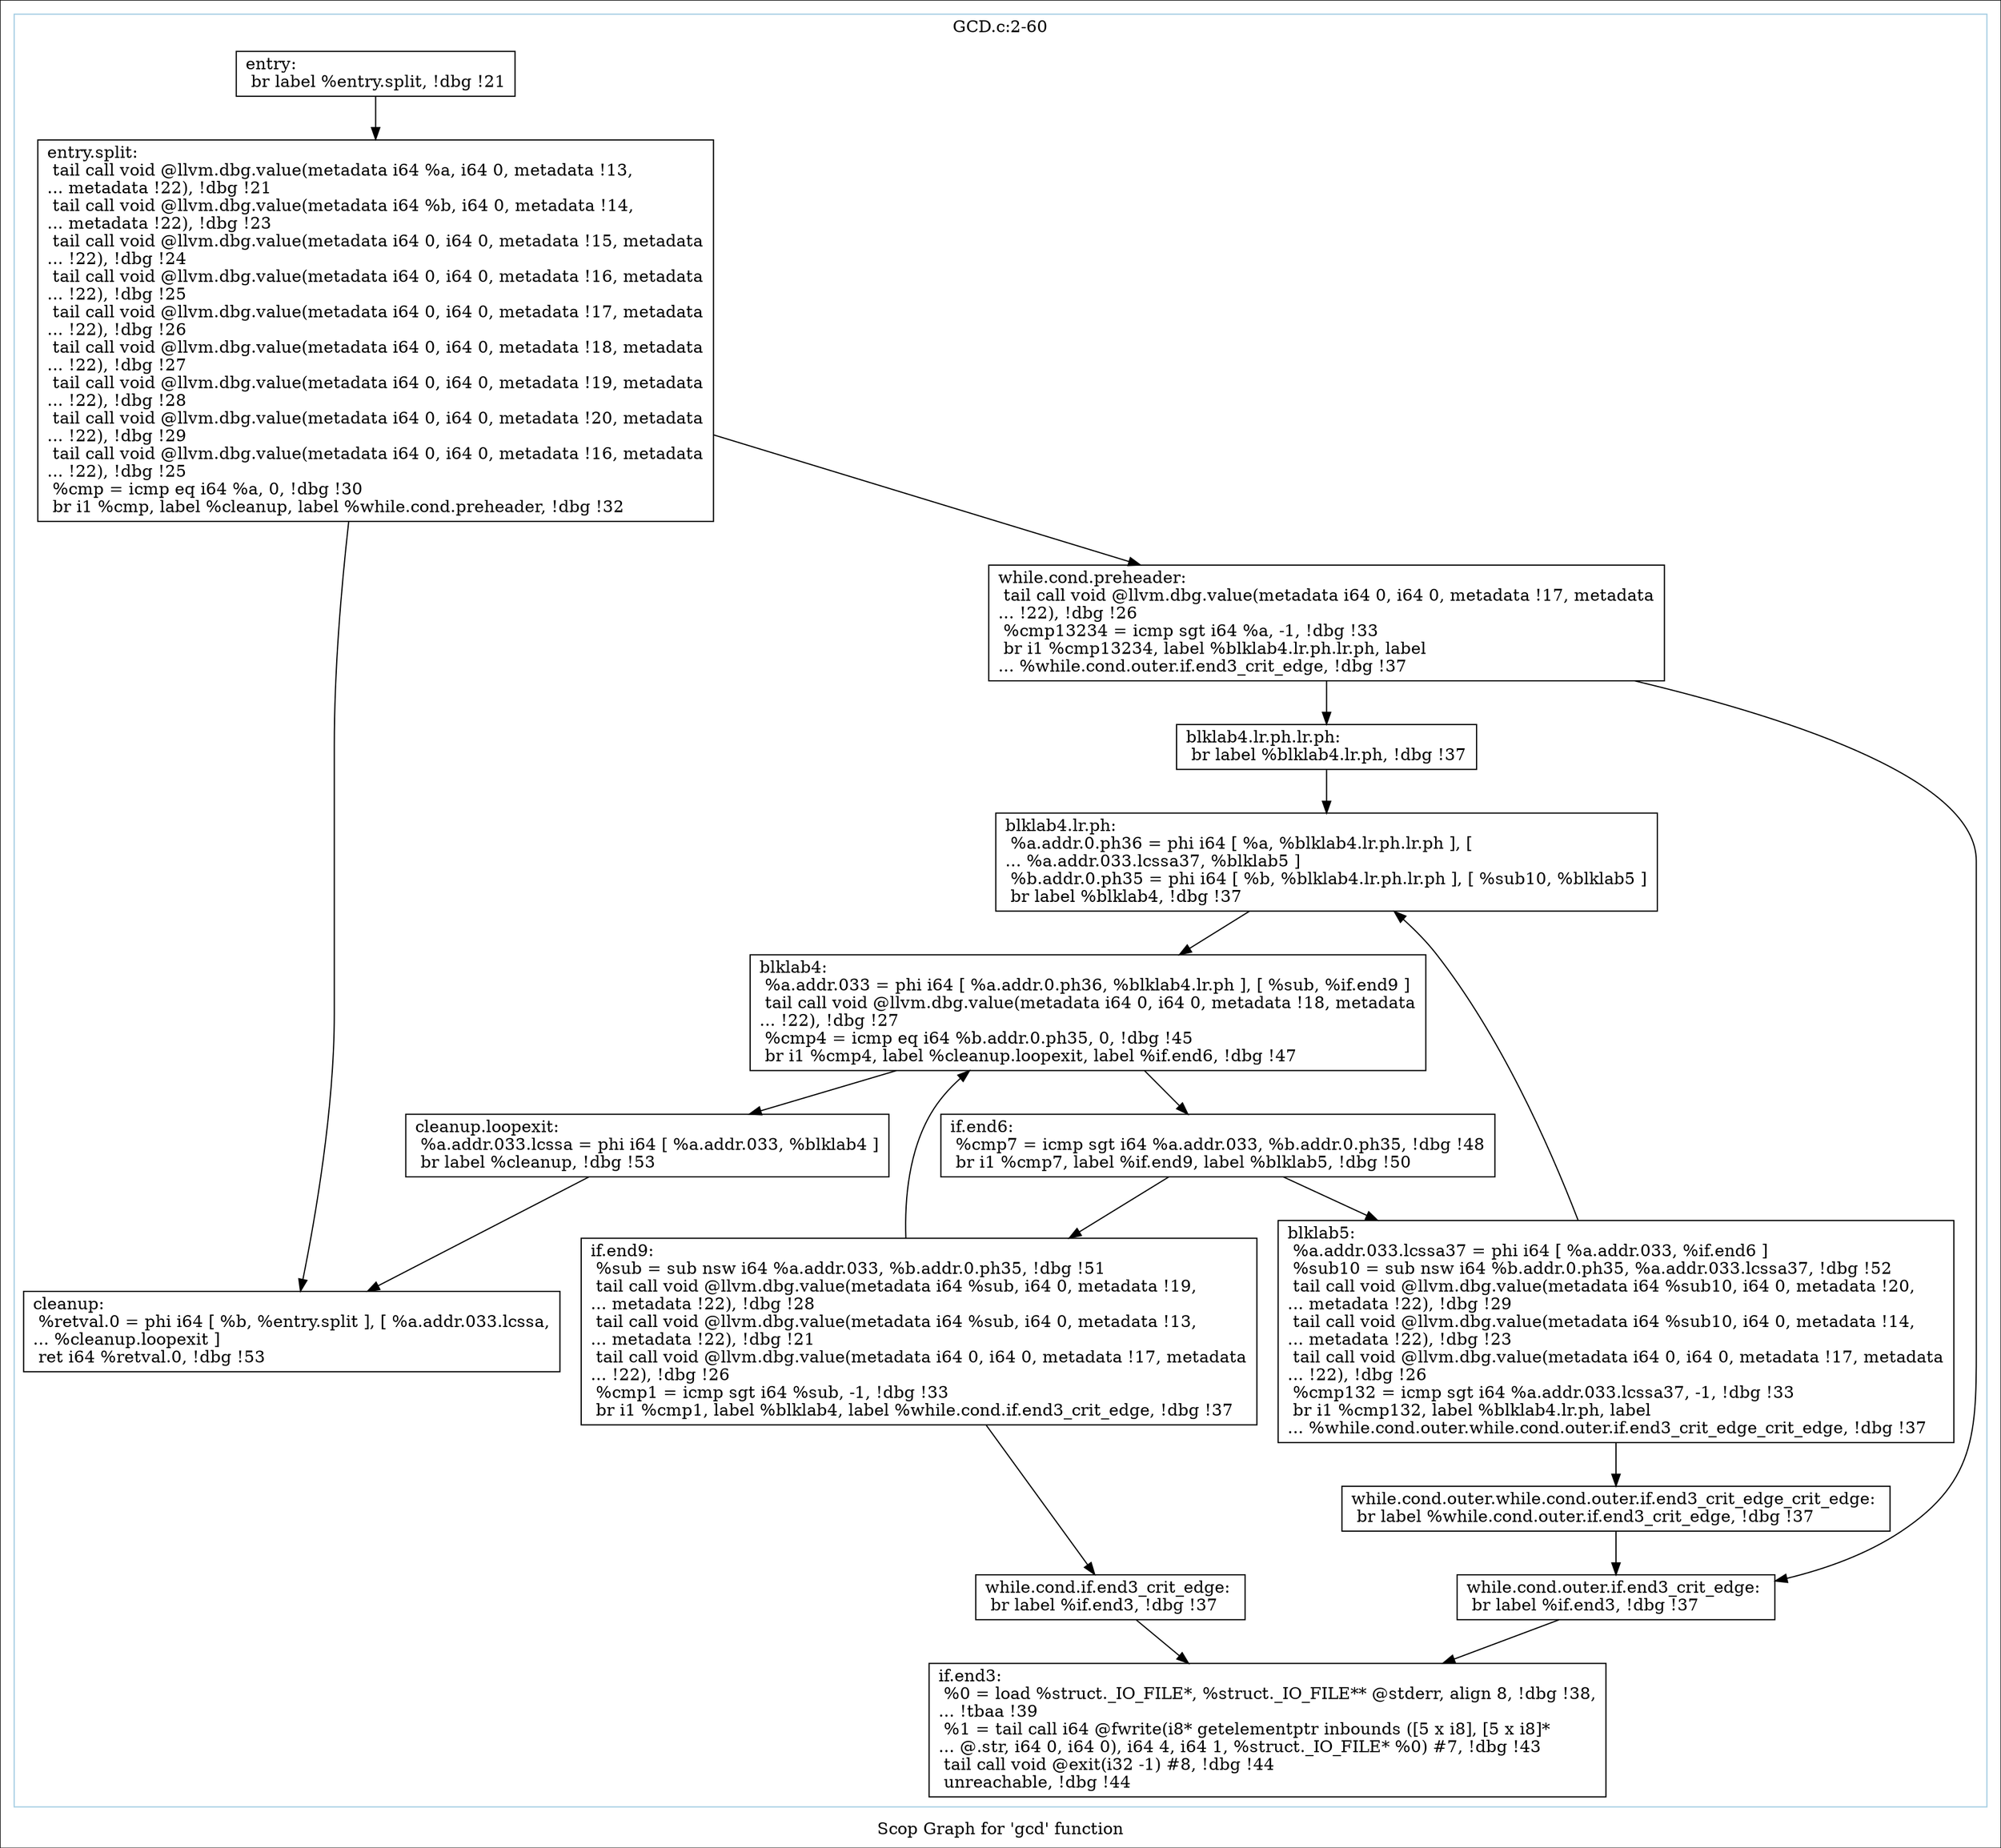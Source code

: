 digraph "Scop Graph for 'gcd' function" {
	label="Scop Graph for 'gcd' function";

	Node0xad1efd0 [shape=record,label="{entry:\l  br label %entry.split, !dbg !21\l}"];
	Node0xad1efd0 -> Node0xad5bc10;
	Node0xad5bc10 [shape=record,label="{entry.split:                                      \l  tail call void @llvm.dbg.value(metadata i64 %a, i64 0, metadata !13,\l... metadata !22), !dbg !21\l  tail call void @llvm.dbg.value(metadata i64 %b, i64 0, metadata !14,\l... metadata !22), !dbg !23\l  tail call void @llvm.dbg.value(metadata i64 0, i64 0, metadata !15, metadata\l... !22), !dbg !24\l  tail call void @llvm.dbg.value(metadata i64 0, i64 0, metadata !16, metadata\l... !22), !dbg !25\l  tail call void @llvm.dbg.value(metadata i64 0, i64 0, metadata !17, metadata\l... !22), !dbg !26\l  tail call void @llvm.dbg.value(metadata i64 0, i64 0, metadata !18, metadata\l... !22), !dbg !27\l  tail call void @llvm.dbg.value(metadata i64 0, i64 0, metadata !19, metadata\l... !22), !dbg !28\l  tail call void @llvm.dbg.value(metadata i64 0, i64 0, metadata !20, metadata\l... !22), !dbg !29\l  tail call void @llvm.dbg.value(metadata i64 0, i64 0, metadata !16, metadata\l... !22), !dbg !25\l  %cmp = icmp eq i64 %a, 0, !dbg !30\l  br i1 %cmp, label %cleanup, label %while.cond.preheader, !dbg !32\l}"];
	Node0xad5bc10 -> Node0xad24620;
	Node0xad5bc10 -> Node0xad18e00;
	Node0xad24620 [shape=record,label="{cleanup:                                          \l  %retval.0 = phi i64 [ %b, %entry.split ], [ %a.addr.033.lcssa,\l... %cleanup.loopexit ]\l  ret i64 %retval.0, !dbg !53\l}"];
	Node0xad18e00 [shape=record,label="{while.cond.preheader:                             \l  tail call void @llvm.dbg.value(metadata i64 0, i64 0, metadata !17, metadata\l... !22), !dbg !26\l  %cmp13234 = icmp sgt i64 %a, -1, !dbg !33\l  br i1 %cmp13234, label %blklab4.lr.ph.lr.ph, label\l... %while.cond.outer.if.end3_crit_edge, !dbg !37\l}"];
	Node0xad18e00 -> Node0xad27010;
	Node0xad18e00 -> Node0xad278a0;
	Node0xad27010 [shape=record,label="{blklab4.lr.ph.lr.ph:                              \l  br label %blklab4.lr.ph, !dbg !37\l}"];
	Node0xad27010 -> Node0xadd7330;
	Node0xadd7330 [shape=record,label="{blklab4.lr.ph:                                    \l  %a.addr.0.ph36 = phi i64 [ %a, %blklab4.lr.ph.lr.ph ], [\l... %a.addr.033.lcssa37, %blklab5 ]\l  %b.addr.0.ph35 = phi i64 [ %b, %blklab4.lr.ph.lr.ph ], [ %sub10, %blklab5 ]\l  br label %blklab4, !dbg !37\l}"];
	Node0xadd7330 -> Node0xadd7270;
	Node0xadd7270 [shape=record,label="{blklab4:                                          \l  %a.addr.033 = phi i64 [ %a.addr.0.ph36, %blklab4.lr.ph ], [ %sub, %if.end9 ]\l  tail call void @llvm.dbg.value(metadata i64 0, i64 0, metadata !18, metadata\l... !22), !dbg !27\l  %cmp4 = icmp eq i64 %b.addr.0.ph35, 0, !dbg !45\l  br i1 %cmp4, label %cleanup.loopexit, label %if.end6, !dbg !47\l}"];
	Node0xadd7270 -> Node0xad27110;
	Node0xadd7270 -> Node0xad55280;
	Node0xad27110 [shape=record,label="{cleanup.loopexit:                                 \l  %a.addr.033.lcssa = phi i64 [ %a.addr.033, %blklab4 ]\l  br label %cleanup, !dbg !53\l}"];
	Node0xad27110 -> Node0xad24620;
	Node0xad55280 [shape=record,label="{if.end6:                                          \l  %cmp7 = icmp sgt i64 %a.addr.033, %b.addr.0.ph35, !dbg !48\l  br i1 %cmp7, label %if.end9, label %blklab5, !dbg !50\l}"];
	Node0xad55280 -> Node0xad12a20;
	Node0xad55280 -> Node0xad29010;
	Node0xad12a20 [shape=record,label="{if.end9:                                          \l  %sub = sub nsw i64 %a.addr.033, %b.addr.0.ph35, !dbg !51\l  tail call void @llvm.dbg.value(metadata i64 %sub, i64 0, metadata !19,\l... metadata !22), !dbg !28\l  tail call void @llvm.dbg.value(metadata i64 %sub, i64 0, metadata !13,\l... metadata !22), !dbg !21\l  tail call void @llvm.dbg.value(metadata i64 0, i64 0, metadata !17, metadata\l... !22), !dbg !26\l  %cmp1 = icmp sgt i64 %sub, -1, !dbg !33\l  br i1 %cmp1, label %blklab4, label %while.cond.if.end3_crit_edge, !dbg !37\l}"];
	Node0xad12a20 -> Node0xadd7270;
	Node0xad12a20 -> Node0xad58e20;
	Node0xad58e20 [shape=record,label="{while.cond.if.end3_crit_edge:                     \l  br label %if.end3, !dbg !37\l}"];
	Node0xad58e20 -> Node0xad57b60;
	Node0xad57b60 [shape=record,label="{if.end3:                                          \l  %0 = load %struct._IO_FILE*, %struct._IO_FILE** @stderr, align 8, !dbg !38,\l... !tbaa !39\l  %1 = tail call i64 @fwrite(i8* getelementptr inbounds ([5 x i8], [5 x i8]*\l... @.str, i64 0, i64 0), i64 4, i64 1, %struct._IO_FILE* %0) #7, !dbg !43\l  tail call void @exit(i32 -1) #8, !dbg !44\l  unreachable, !dbg !44\l}"];
	Node0xad29010 [shape=record,label="{blklab5:                                          \l  %a.addr.033.lcssa37 = phi i64 [ %a.addr.033, %if.end6 ]\l  %sub10 = sub nsw i64 %b.addr.0.ph35, %a.addr.033.lcssa37, !dbg !52\l  tail call void @llvm.dbg.value(metadata i64 %sub10, i64 0, metadata !20,\l... metadata !22), !dbg !29\l  tail call void @llvm.dbg.value(metadata i64 %sub10, i64 0, metadata !14,\l... metadata !22), !dbg !23\l  tail call void @llvm.dbg.value(metadata i64 0, i64 0, metadata !17, metadata\l... !22), !dbg !26\l  %cmp132 = icmp sgt i64 %a.addr.033.lcssa37, -1, !dbg !33\l  br i1 %cmp132, label %blklab4.lr.ph, label\l... %while.cond.outer.while.cond.outer.if.end3_crit_edge_crit_edge, !dbg !37\l}"];
	Node0xad29010 -> Node0xadd7330;
	Node0xad29010 -> Node0xad59460;
	Node0xad59460 [shape=record,label="{while.cond.outer.while.cond.outer.if.end3_crit_edge_crit_edge: \l  br label %while.cond.outer.if.end3_crit_edge, !dbg !37\l}"];
	Node0xad59460 -> Node0xad278a0;
	Node0xad278a0 [shape=record,label="{while.cond.outer.if.end3_crit_edge:               \l  br label %if.end3, !dbg !37\l}"];
	Node0xad278a0 -> Node0xad57b60;
	colorscheme = "paired12"
        subgraph cluster_0xad24380 {
          label = "GCD.c:2-60
";
          style = solid;
          color = 1
          Node0xad1efd0;
          Node0xad5bc10;
          Node0xad24620;
          Node0xad18e00;
          Node0xad27010;
          Node0xadd7330;
          Node0xadd7270;
          Node0xad27110;
          Node0xad55280;
          Node0xad12a20;
          Node0xad58e20;
          Node0xad57b60;
          Node0xad29010;
          Node0xad59460;
          Node0xad278a0;
        }
}
